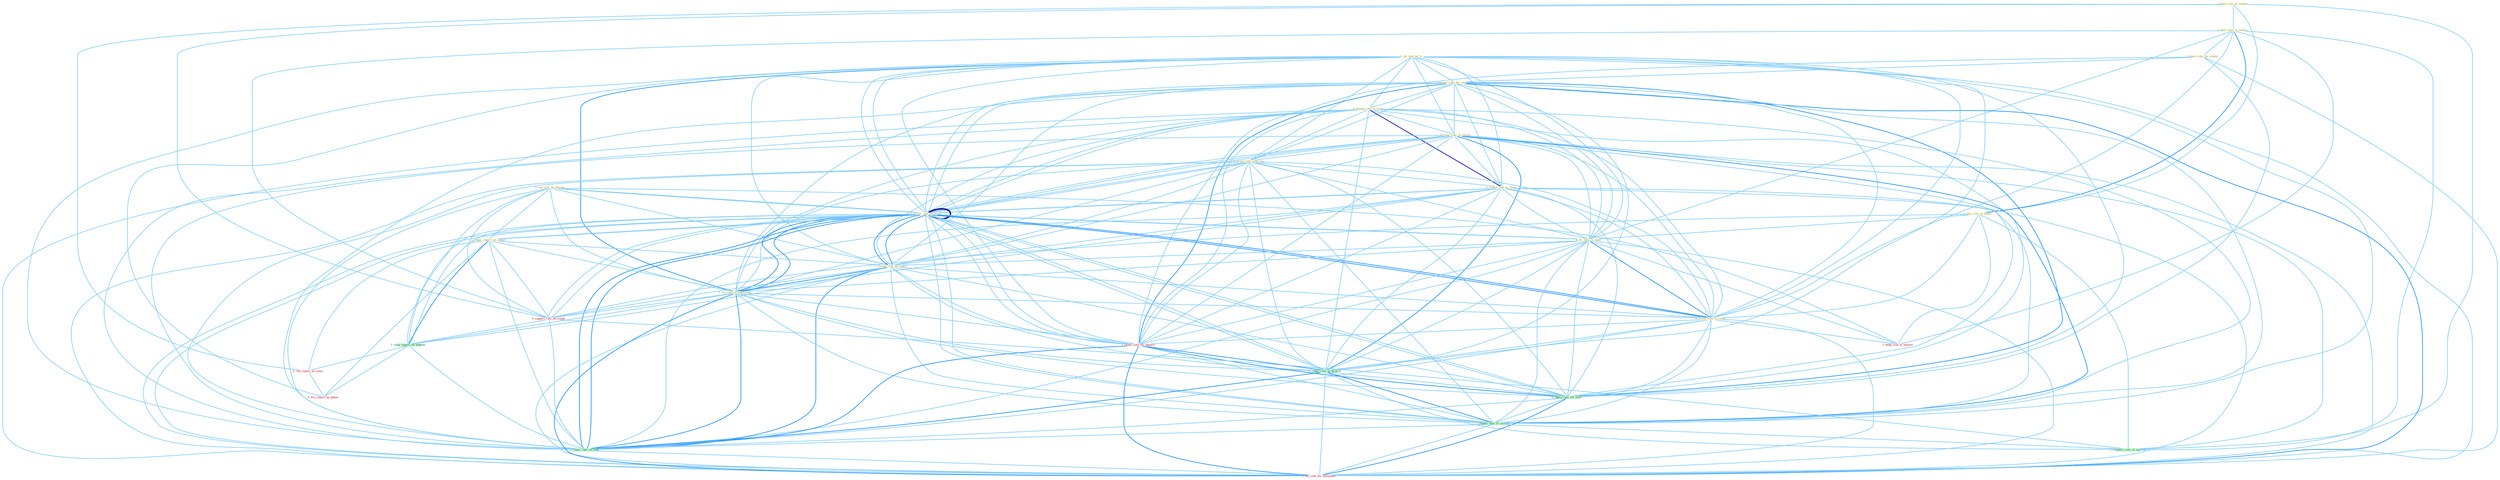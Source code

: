 Graph G{ 
    node
    [shape=polygon,style=filled,width=.5,height=.06,color="#BDFCC9",fixedsize=true,fontsize=4,
    fontcolor="#2f4f4f"];
    {node
    [color="#ffffe0", fontcolor="#8b7d6b"] "1_back_role_as_mediat " "1_have_role_in_assess " "0_cut_rate_by_% " "0_see_risk_on_dimens " "0_have_rule_for_attend " "1_announc_rate_for_yearnum " "0_manag_rate_to_level " "0_plai_role_in_financ " "1_increas_rate_of_return " "0_track_rate_with_lag " "0_restor_rate_to_level " "1_lower_rate_on_stock " "1_prepar_report_on_impact " "1_lower_rate_on_stock " "0_fix_rate_in_state " "1_reckon_rate_on_bond " "1_cut_rate_on_entitynam " "0_lower_rate_in_come "}
{node [color="#fff0f5", fontcolor="#b22222"] "1_reduc_rate_for_deposit " "0_support_role_on_condit " "0_cite_report_as_sourc " "0_file_report_by_phone " "1_lift_rate_for_entitynam " "1_hedg_risk_in_market "}
edge [color="#B0E2FF"];

	"1_back_role_as_mediat " -- "1_have_role_in_assess " [w="1", color="#87cefa" ];
	"1_back_role_as_mediat " -- "0_plai_role_in_financ " [w="1", color="#87cefa" ];
	"1_back_role_as_mediat " -- "0_support_role_on_condit " [w="1", color="#87cefa" ];
	"1_back_role_as_mediat " -- "0_cite_report_as_sourc " [w="1", color="#87cefa" ];
	"1_back_role_as_mediat " -- "1_reinforc_role_of_institut " [w="1", color="#87cefa" ];
	"1_have_role_in_assess " -- "0_have_rule_for_attend " [w="1", color="#87cefa" ];
	"1_have_role_in_assess " -- "0_plai_role_in_financ " [w="2", color="#1e90ff" , len=0.8];
	"1_have_role_in_assess " -- "0_fix_rate_in_state " [w="1", color="#87cefa" ];
	"1_have_role_in_assess " -- "0_lower_rate_in_come " [w="1", color="#87cefa" ];
	"1_have_role_in_assess " -- "0_support_role_on_condit " [w="1", color="#87cefa" ];
	"1_have_role_in_assess " -- "1_reinforc_role_of_institut " [w="1", color="#87cefa" ];
	"1_have_role_in_assess " -- "1_hedg_risk_in_market " [w="1", color="#87cefa" ];
	"0_cut_rate_by_% " -- "1_announc_rate_for_yearnum " [w="1", color="#87cefa" ];
	"0_cut_rate_by_% " -- "0_manag_rate_to_level " [w="1", color="#87cefa" ];
	"0_cut_rate_by_% " -- "1_increas_rate_of_return " [w="1", color="#87cefa" ];
	"0_cut_rate_by_% " -- "0_track_rate_with_lag " [w="1", color="#87cefa" ];
	"0_cut_rate_by_% " -- "0_restor_rate_to_level " [w="1", color="#87cefa" ];
	"0_cut_rate_by_% " -- "1_lower_rate_on_stock " [w="1", color="#87cefa" ];
	"0_cut_rate_by_% " -- "1_lower_rate_on_stock " [w="1", color="#87cefa" ];
	"0_cut_rate_by_% " -- "0_fix_rate_in_state " [w="1", color="#87cefa" ];
	"0_cut_rate_by_% " -- "1_reckon_rate_on_bond " [w="1", color="#87cefa" ];
	"0_cut_rate_by_% " -- "1_cut_rate_on_entitynam " [w="2", color="#1e90ff" , len=0.8];
	"0_cut_rate_by_% " -- "0_lower_rate_in_come " [w="1", color="#87cefa" ];
	"0_cut_rate_by_% " -- "1_reduc_rate_for_deposit " [w="1", color="#87cefa" ];
	"0_cut_rate_by_% " -- "1_reduc_rate_of_growth " [w="1", color="#87cefa" ];
	"0_cut_rate_by_% " -- "0_file_report_by_phone " [w="1", color="#87cefa" ];
	"0_cut_rate_by_% " -- "0_charg_rate_for_time " [w="1", color="#87cefa" ];
	"0_cut_rate_by_% " -- "1_expect_rate_of_increas " [w="1", color="#87cefa" ];
	"0_cut_rate_by_% " -- "1_reduc_rate_on_debt " [w="1", color="#87cefa" ];
	"0_cut_rate_by_% " -- "1_lift_rate_for_entitynam " [w="1", color="#87cefa" ];
	"0_see_risk_on_dimens " -- "1_lower_rate_on_stock " [w="1", color="#87cefa" ];
	"0_see_risk_on_dimens " -- "1_prepar_report_on_impact " [w="1", color="#87cefa" ];
	"0_see_risk_on_dimens " -- "1_lower_rate_on_stock " [w="1", color="#87cefa" ];
	"0_see_risk_on_dimens " -- "1_reckon_rate_on_bond " [w="1", color="#87cefa" ];
	"0_see_risk_on_dimens " -- "1_cut_rate_on_entitynam " [w="1", color="#87cefa" ];
	"0_see_risk_on_dimens " -- "0_support_role_on_condit " [w="1", color="#87cefa" ];
	"0_see_risk_on_dimens " -- "1_relai_report_on_tendenc " [w="1", color="#87cefa" ];
	"0_see_risk_on_dimens " -- "1_reduc_rate_on_debt " [w="1", color="#87cefa" ];
	"0_see_risk_on_dimens " -- "1_hedg_risk_in_market " [w="1", color="#87cefa" ];
	"0_have_rule_for_attend " -- "1_announc_rate_for_yearnum " [w="1", color="#87cefa" ];
	"0_have_rule_for_attend " -- "1_reduc_rate_for_deposit " [w="1", color="#87cefa" ];
	"0_have_rule_for_attend " -- "0_charg_rate_for_time " [w="1", color="#87cefa" ];
	"0_have_rule_for_attend " -- "1_lift_rate_for_entitynam " [w="1", color="#87cefa" ];
	"1_announc_rate_for_yearnum " -- "0_manag_rate_to_level " [w="1", color="#87cefa" ];
	"1_announc_rate_for_yearnum " -- "1_increas_rate_of_return " [w="1", color="#87cefa" ];
	"1_announc_rate_for_yearnum " -- "0_track_rate_with_lag " [w="1", color="#87cefa" ];
	"1_announc_rate_for_yearnum " -- "0_restor_rate_to_level " [w="1", color="#87cefa" ];
	"1_announc_rate_for_yearnum " -- "1_lower_rate_on_stock " [w="1", color="#87cefa" ];
	"1_announc_rate_for_yearnum " -- "1_lower_rate_on_stock " [w="1", color="#87cefa" ];
	"1_announc_rate_for_yearnum " -- "0_fix_rate_in_state " [w="1", color="#87cefa" ];
	"1_announc_rate_for_yearnum " -- "1_reckon_rate_on_bond " [w="1", color="#87cefa" ];
	"1_announc_rate_for_yearnum " -- "1_cut_rate_on_entitynam " [w="1", color="#87cefa" ];
	"1_announc_rate_for_yearnum " -- "0_lower_rate_in_come " [w="1", color="#87cefa" ];
	"1_announc_rate_for_yearnum " -- "1_reduc_rate_for_deposit " [w="2", color="#1e90ff" , len=0.8];
	"1_announc_rate_for_yearnum " -- "1_reduc_rate_of_growth " [w="1", color="#87cefa" ];
	"1_announc_rate_for_yearnum " -- "0_charg_rate_for_time " [w="2", color="#1e90ff" , len=0.8];
	"1_announc_rate_for_yearnum " -- "1_expect_rate_of_increas " [w="1", color="#87cefa" ];
	"1_announc_rate_for_yearnum " -- "1_reduc_rate_on_debt " [w="1", color="#87cefa" ];
	"1_announc_rate_for_yearnum " -- "1_lift_rate_for_entitynam " [w="2", color="#1e90ff" , len=0.8];
	"0_manag_rate_to_level " -- "1_increas_rate_of_return " [w="1", color="#87cefa" ];
	"0_manag_rate_to_level " -- "0_track_rate_with_lag " [w="1", color="#87cefa" ];
	"0_manag_rate_to_level " -- "0_restor_rate_to_level " [w="3", color="#0000cd" , len=0.6];
	"0_manag_rate_to_level " -- "1_lower_rate_on_stock " [w="1", color="#87cefa" ];
	"0_manag_rate_to_level " -- "1_lower_rate_on_stock " [w="1", color="#87cefa" ];
	"0_manag_rate_to_level " -- "0_fix_rate_in_state " [w="1", color="#87cefa" ];
	"0_manag_rate_to_level " -- "1_reckon_rate_on_bond " [w="1", color="#87cefa" ];
	"0_manag_rate_to_level " -- "1_cut_rate_on_entitynam " [w="1", color="#87cefa" ];
	"0_manag_rate_to_level " -- "0_lower_rate_in_come " [w="1", color="#87cefa" ];
	"0_manag_rate_to_level " -- "1_reduc_rate_for_deposit " [w="1", color="#87cefa" ];
	"0_manag_rate_to_level " -- "1_reduc_rate_of_growth " [w="1", color="#87cefa" ];
	"0_manag_rate_to_level " -- "0_charg_rate_for_time " [w="1", color="#87cefa" ];
	"0_manag_rate_to_level " -- "1_expect_rate_of_increas " [w="1", color="#87cefa" ];
	"0_manag_rate_to_level " -- "1_reduc_rate_on_debt " [w="1", color="#87cefa" ];
	"0_manag_rate_to_level " -- "1_lift_rate_for_entitynam " [w="1", color="#87cefa" ];
	"0_plai_role_in_financ " -- "0_fix_rate_in_state " [w="1", color="#87cefa" ];
	"0_plai_role_in_financ " -- "0_lower_rate_in_come " [w="1", color="#87cefa" ];
	"0_plai_role_in_financ " -- "0_support_role_on_condit " [w="1", color="#87cefa" ];
	"0_plai_role_in_financ " -- "1_reinforc_role_of_institut " [w="1", color="#87cefa" ];
	"0_plai_role_in_financ " -- "1_hedg_risk_in_market " [w="1", color="#87cefa" ];
	"1_increas_rate_of_return " -- "0_track_rate_with_lag " [w="1", color="#87cefa" ];
	"1_increas_rate_of_return " -- "0_restor_rate_to_level " [w="1", color="#87cefa" ];
	"1_increas_rate_of_return " -- "1_lower_rate_on_stock " [w="1", color="#87cefa" ];
	"1_increas_rate_of_return " -- "1_lower_rate_on_stock " [w="1", color="#87cefa" ];
	"1_increas_rate_of_return " -- "0_fix_rate_in_state " [w="1", color="#87cefa" ];
	"1_increas_rate_of_return " -- "1_reckon_rate_on_bond " [w="1", color="#87cefa" ];
	"1_increas_rate_of_return " -- "1_cut_rate_on_entitynam " [w="1", color="#87cefa" ];
	"1_increas_rate_of_return " -- "0_lower_rate_in_come " [w="1", color="#87cefa" ];
	"1_increas_rate_of_return " -- "1_reduc_rate_for_deposit " [w="1", color="#87cefa" ];
	"1_increas_rate_of_return " -- "1_reduc_rate_of_growth " [w="2", color="#1e90ff" , len=0.8];
	"1_increas_rate_of_return " -- "0_charg_rate_for_time " [w="1", color="#87cefa" ];
	"1_increas_rate_of_return " -- "1_expect_rate_of_increas " [w="2", color="#1e90ff" , len=0.8];
	"1_increas_rate_of_return " -- "1_reduc_rate_on_debt " [w="1", color="#87cefa" ];
	"1_increas_rate_of_return " -- "1_reinforc_role_of_institut " [w="1", color="#87cefa" ];
	"1_increas_rate_of_return " -- "1_lift_rate_for_entitynam " [w="1", color="#87cefa" ];
	"0_track_rate_with_lag " -- "0_restor_rate_to_level " [w="1", color="#87cefa" ];
	"0_track_rate_with_lag " -- "1_lower_rate_on_stock " [w="1", color="#87cefa" ];
	"0_track_rate_with_lag " -- "1_lower_rate_on_stock " [w="1", color="#87cefa" ];
	"0_track_rate_with_lag " -- "0_fix_rate_in_state " [w="1", color="#87cefa" ];
	"0_track_rate_with_lag " -- "1_reckon_rate_on_bond " [w="1", color="#87cefa" ];
	"0_track_rate_with_lag " -- "1_cut_rate_on_entitynam " [w="1", color="#87cefa" ];
	"0_track_rate_with_lag " -- "0_lower_rate_in_come " [w="1", color="#87cefa" ];
	"0_track_rate_with_lag " -- "1_reduc_rate_for_deposit " [w="1", color="#87cefa" ];
	"0_track_rate_with_lag " -- "1_reduc_rate_of_growth " [w="1", color="#87cefa" ];
	"0_track_rate_with_lag " -- "0_charg_rate_for_time " [w="1", color="#87cefa" ];
	"0_track_rate_with_lag " -- "1_expect_rate_of_increas " [w="1", color="#87cefa" ];
	"0_track_rate_with_lag " -- "1_reduc_rate_on_debt " [w="1", color="#87cefa" ];
	"0_track_rate_with_lag " -- "1_lift_rate_for_entitynam " [w="1", color="#87cefa" ];
	"0_restor_rate_to_level " -- "1_lower_rate_on_stock " [w="1", color="#87cefa" ];
	"0_restor_rate_to_level " -- "1_lower_rate_on_stock " [w="1", color="#87cefa" ];
	"0_restor_rate_to_level " -- "0_fix_rate_in_state " [w="1", color="#87cefa" ];
	"0_restor_rate_to_level " -- "1_reckon_rate_on_bond " [w="1", color="#87cefa" ];
	"0_restor_rate_to_level " -- "1_cut_rate_on_entitynam " [w="1", color="#87cefa" ];
	"0_restor_rate_to_level " -- "0_lower_rate_in_come " [w="1", color="#87cefa" ];
	"0_restor_rate_to_level " -- "1_reduc_rate_for_deposit " [w="1", color="#87cefa" ];
	"0_restor_rate_to_level " -- "1_reduc_rate_of_growth " [w="1", color="#87cefa" ];
	"0_restor_rate_to_level " -- "0_charg_rate_for_time " [w="1", color="#87cefa" ];
	"0_restor_rate_to_level " -- "1_expect_rate_of_increas " [w="1", color="#87cefa" ];
	"0_restor_rate_to_level " -- "1_reduc_rate_on_debt " [w="1", color="#87cefa" ];
	"0_restor_rate_to_level " -- "1_lift_rate_for_entitynam " [w="1", color="#87cefa" ];
	"1_lower_rate_on_stock " -- "1_prepar_report_on_impact " [w="1", color="#87cefa" ];
	"1_lower_rate_on_stock " -- "1_lower_rate_on_stock " [w="4", style=bold, color="#000080", len=0.4];
	"1_lower_rate_on_stock " -- "0_fix_rate_in_state " [w="1", color="#87cefa" ];
	"1_lower_rate_on_stock " -- "1_reckon_rate_on_bond " [w="2", color="#1e90ff" , len=0.8];
	"1_lower_rate_on_stock " -- "1_cut_rate_on_entitynam " [w="2", color="#1e90ff" , len=0.8];
	"1_lower_rate_on_stock " -- "0_lower_rate_in_come " [w="2", color="#1e90ff" , len=0.8];
	"1_lower_rate_on_stock " -- "1_reduc_rate_for_deposit " [w="1", color="#87cefa" ];
	"1_lower_rate_on_stock " -- "0_support_role_on_condit " [w="1", color="#87cefa" ];
	"1_lower_rate_on_stock " -- "1_relai_report_on_tendenc " [w="1", color="#87cefa" ];
	"1_lower_rate_on_stock " -- "1_reduc_rate_of_growth " [w="1", color="#87cefa" ];
	"1_lower_rate_on_stock " -- "0_charg_rate_for_time " [w="1", color="#87cefa" ];
	"1_lower_rate_on_stock " -- "1_expect_rate_of_increas " [w="1", color="#87cefa" ];
	"1_lower_rate_on_stock " -- "1_reduc_rate_on_debt " [w="2", color="#1e90ff" , len=0.8];
	"1_lower_rate_on_stock " -- "1_lift_rate_for_entitynam " [w="1", color="#87cefa" ];
	"1_prepar_report_on_impact " -- "1_lower_rate_on_stock " [w="1", color="#87cefa" ];
	"1_prepar_report_on_impact " -- "1_reckon_rate_on_bond " [w="1", color="#87cefa" ];
	"1_prepar_report_on_impact " -- "1_cut_rate_on_entitynam " [w="1", color="#87cefa" ];
	"1_prepar_report_on_impact " -- "0_support_role_on_condit " [w="1", color="#87cefa" ];
	"1_prepar_report_on_impact " -- "1_relai_report_on_tendenc " [w="2", color="#1e90ff" , len=0.8];
	"1_prepar_report_on_impact " -- "0_cite_report_as_sourc " [w="1", color="#87cefa" ];
	"1_prepar_report_on_impact " -- "0_file_report_by_phone " [w="1", color="#87cefa" ];
	"1_prepar_report_on_impact " -- "1_reduc_rate_on_debt " [w="1", color="#87cefa" ];
	"1_lower_rate_on_stock " -- "0_fix_rate_in_state " [w="1", color="#87cefa" ];
	"1_lower_rate_on_stock " -- "1_reckon_rate_on_bond " [w="2", color="#1e90ff" , len=0.8];
	"1_lower_rate_on_stock " -- "1_cut_rate_on_entitynam " [w="2", color="#1e90ff" , len=0.8];
	"1_lower_rate_on_stock " -- "0_lower_rate_in_come " [w="2", color="#1e90ff" , len=0.8];
	"1_lower_rate_on_stock " -- "1_reduc_rate_for_deposit " [w="1", color="#87cefa" ];
	"1_lower_rate_on_stock " -- "0_support_role_on_condit " [w="1", color="#87cefa" ];
	"1_lower_rate_on_stock " -- "1_relai_report_on_tendenc " [w="1", color="#87cefa" ];
	"1_lower_rate_on_stock " -- "1_reduc_rate_of_growth " [w="1", color="#87cefa" ];
	"1_lower_rate_on_stock " -- "0_charg_rate_for_time " [w="1", color="#87cefa" ];
	"1_lower_rate_on_stock " -- "1_expect_rate_of_increas " [w="1", color="#87cefa" ];
	"1_lower_rate_on_stock " -- "1_reduc_rate_on_debt " [w="2", color="#1e90ff" , len=0.8];
	"1_lower_rate_on_stock " -- "1_lift_rate_for_entitynam " [w="1", color="#87cefa" ];
	"0_fix_rate_in_state " -- "1_reckon_rate_on_bond " [w="1", color="#87cefa" ];
	"0_fix_rate_in_state " -- "1_cut_rate_on_entitynam " [w="1", color="#87cefa" ];
	"0_fix_rate_in_state " -- "0_lower_rate_in_come " [w="2", color="#1e90ff" , len=0.8];
	"0_fix_rate_in_state " -- "1_reduc_rate_for_deposit " [w="1", color="#87cefa" ];
	"0_fix_rate_in_state " -- "1_reduc_rate_of_growth " [w="1", color="#87cefa" ];
	"0_fix_rate_in_state " -- "0_charg_rate_for_time " [w="1", color="#87cefa" ];
	"0_fix_rate_in_state " -- "1_expect_rate_of_increas " [w="1", color="#87cefa" ];
	"0_fix_rate_in_state " -- "1_reduc_rate_on_debt " [w="1", color="#87cefa" ];
	"0_fix_rate_in_state " -- "1_lift_rate_for_entitynam " [w="1", color="#87cefa" ];
	"0_fix_rate_in_state " -- "1_hedg_risk_in_market " [w="1", color="#87cefa" ];
	"1_reckon_rate_on_bond " -- "1_cut_rate_on_entitynam " [w="2", color="#1e90ff" , len=0.8];
	"1_reckon_rate_on_bond " -- "0_lower_rate_in_come " [w="1", color="#87cefa" ];
	"1_reckon_rate_on_bond " -- "1_reduc_rate_for_deposit " [w="1", color="#87cefa" ];
	"1_reckon_rate_on_bond " -- "0_support_role_on_condit " [w="1", color="#87cefa" ];
	"1_reckon_rate_on_bond " -- "1_relai_report_on_tendenc " [w="1", color="#87cefa" ];
	"1_reckon_rate_on_bond " -- "1_reduc_rate_of_growth " [w="1", color="#87cefa" ];
	"1_reckon_rate_on_bond " -- "0_charg_rate_for_time " [w="1", color="#87cefa" ];
	"1_reckon_rate_on_bond " -- "1_expect_rate_of_increas " [w="1", color="#87cefa" ];
	"1_reckon_rate_on_bond " -- "1_reduc_rate_on_debt " [w="2", color="#1e90ff" , len=0.8];
	"1_reckon_rate_on_bond " -- "1_lift_rate_for_entitynam " [w="1", color="#87cefa" ];
	"1_cut_rate_on_entitynam " -- "0_lower_rate_in_come " [w="1", color="#87cefa" ];
	"1_cut_rate_on_entitynam " -- "1_reduc_rate_for_deposit " [w="1", color="#87cefa" ];
	"1_cut_rate_on_entitynam " -- "0_support_role_on_condit " [w="1", color="#87cefa" ];
	"1_cut_rate_on_entitynam " -- "1_relai_report_on_tendenc " [w="1", color="#87cefa" ];
	"1_cut_rate_on_entitynam " -- "1_reduc_rate_of_growth " [w="1", color="#87cefa" ];
	"1_cut_rate_on_entitynam " -- "0_charg_rate_for_time " [w="1", color="#87cefa" ];
	"1_cut_rate_on_entitynam " -- "1_expect_rate_of_increas " [w="1", color="#87cefa" ];
	"1_cut_rate_on_entitynam " -- "1_reduc_rate_on_debt " [w="2", color="#1e90ff" , len=0.8];
	"1_cut_rate_on_entitynam " -- "1_lift_rate_for_entitynam " [w="2", color="#1e90ff" , len=0.8];
	"0_lower_rate_in_come " -- "1_reduc_rate_for_deposit " [w="1", color="#87cefa" ];
	"0_lower_rate_in_come " -- "1_reduc_rate_of_growth " [w="1", color="#87cefa" ];
	"0_lower_rate_in_come " -- "0_charg_rate_for_time " [w="1", color="#87cefa" ];
	"0_lower_rate_in_come " -- "1_expect_rate_of_increas " [w="1", color="#87cefa" ];
	"0_lower_rate_in_come " -- "1_reduc_rate_on_debt " [w="1", color="#87cefa" ];
	"0_lower_rate_in_come " -- "1_lift_rate_for_entitynam " [w="1", color="#87cefa" ];
	"0_lower_rate_in_come " -- "1_hedg_risk_in_market " [w="1", color="#87cefa" ];
	"1_reduc_rate_for_deposit " -- "1_reduc_rate_of_growth " [w="2", color="#1e90ff" , len=0.8];
	"1_reduc_rate_for_deposit " -- "0_charg_rate_for_time " [w="2", color="#1e90ff" , len=0.8];
	"1_reduc_rate_for_deposit " -- "1_expect_rate_of_increas " [w="1", color="#87cefa" ];
	"1_reduc_rate_for_deposit " -- "1_reduc_rate_on_debt " [w="2", color="#1e90ff" , len=0.8];
	"1_reduc_rate_for_deposit " -- "1_lift_rate_for_entitynam " [w="2", color="#1e90ff" , len=0.8];
	"0_support_role_on_condit " -- "1_relai_report_on_tendenc " [w="1", color="#87cefa" ];
	"0_support_role_on_condit " -- "1_reduc_rate_on_debt " [w="1", color="#87cefa" ];
	"0_support_role_on_condit " -- "1_reinforc_role_of_institut " [w="1", color="#87cefa" ];
	"1_relai_report_on_tendenc " -- "0_cite_report_as_sourc " [w="1", color="#87cefa" ];
	"1_relai_report_on_tendenc " -- "0_file_report_by_phone " [w="1", color="#87cefa" ];
	"1_relai_report_on_tendenc " -- "1_reduc_rate_on_debt " [w="1", color="#87cefa" ];
	"0_cite_report_as_sourc " -- "0_file_report_by_phone " [w="1", color="#87cefa" ];
	"1_reduc_rate_of_growth " -- "0_charg_rate_for_time " [w="1", color="#87cefa" ];
	"1_reduc_rate_of_growth " -- "1_expect_rate_of_increas " [w="2", color="#1e90ff" , len=0.8];
	"1_reduc_rate_of_growth " -- "1_reduc_rate_on_debt " [w="2", color="#1e90ff" , len=0.8];
	"1_reduc_rate_of_growth " -- "1_reinforc_role_of_institut " [w="1", color="#87cefa" ];
	"1_reduc_rate_of_growth " -- "1_lift_rate_for_entitynam " [w="1", color="#87cefa" ];
	"0_charg_rate_for_time " -- "1_expect_rate_of_increas " [w="1", color="#87cefa" ];
	"0_charg_rate_for_time " -- "1_reduc_rate_on_debt " [w="1", color="#87cefa" ];
	"0_charg_rate_for_time " -- "1_lift_rate_for_entitynam " [w="2", color="#1e90ff" , len=0.8];
	"1_expect_rate_of_increas " -- "1_reduc_rate_on_debt " [w="1", color="#87cefa" ];
	"1_expect_rate_of_increas " -- "1_reinforc_role_of_institut " [w="1", color="#87cefa" ];
	"1_expect_rate_of_increas " -- "1_lift_rate_for_entitynam " [w="1", color="#87cefa" ];
	"1_reduc_rate_on_debt " -- "1_lift_rate_for_entitynam " [w="1", color="#87cefa" ];
}